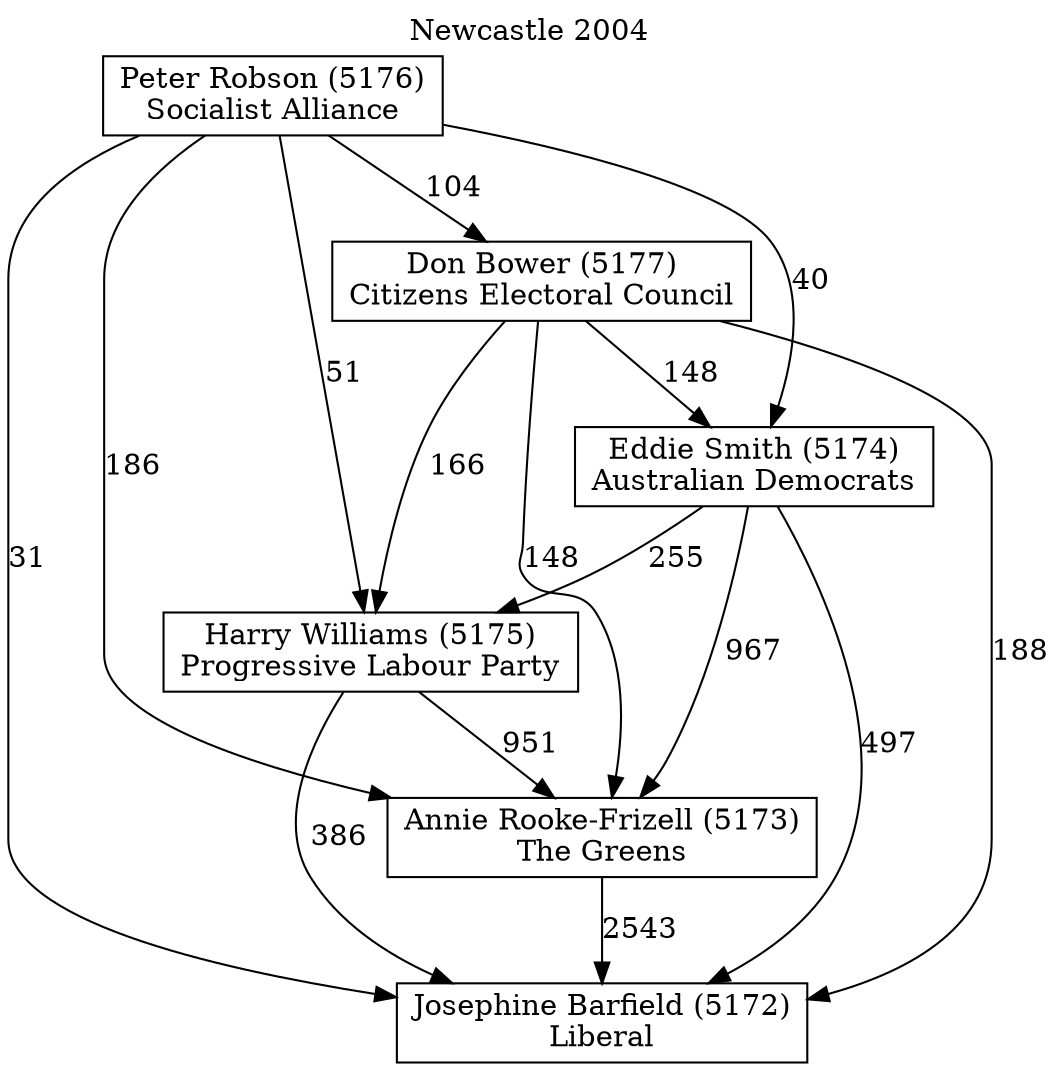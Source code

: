 // House preference flow
digraph "Josephine Barfield (5172)_Newcastle_2004" {
	graph [label="Newcastle 2004" labelloc=t mclimit=2]
	node [shape=box]
	"Josephine Barfield (5172)" [label="Josephine Barfield (5172)
Liberal"]
	"Annie Rooke-Frizell (5173)" [label="Annie Rooke-Frizell (5173)
The Greens"]
	"Harry Williams (5175)" [label="Harry Williams (5175)
Progressive Labour Party"]
	"Eddie Smith (5174)" [label="Eddie Smith (5174)
Australian Democrats"]
	"Don Bower (5177)" [label="Don Bower (5177)
Citizens Electoral Council"]
	"Peter Robson (5176)" [label="Peter Robson (5176)
Socialist Alliance"]
	"Annie Rooke-Frizell (5173)" -> "Josephine Barfield (5172)" [label=2543]
	"Harry Williams (5175)" -> "Annie Rooke-Frizell (5173)" [label=951]
	"Eddie Smith (5174)" -> "Harry Williams (5175)" [label=255]
	"Don Bower (5177)" -> "Eddie Smith (5174)" [label=148]
	"Peter Robson (5176)" -> "Don Bower (5177)" [label=104]
	"Harry Williams (5175)" -> "Josephine Barfield (5172)" [label=386]
	"Eddie Smith (5174)" -> "Josephine Barfield (5172)" [label=497]
	"Don Bower (5177)" -> "Josephine Barfield (5172)" [label=188]
	"Peter Robson (5176)" -> "Josephine Barfield (5172)" [label=31]
	"Peter Robson (5176)" -> "Eddie Smith (5174)" [label=40]
	"Don Bower (5177)" -> "Harry Williams (5175)" [label=166]
	"Peter Robson (5176)" -> "Harry Williams (5175)" [label=51]
	"Eddie Smith (5174)" -> "Annie Rooke-Frizell (5173)" [label=967]
	"Don Bower (5177)" -> "Annie Rooke-Frizell (5173)" [label=148]
	"Peter Robson (5176)" -> "Annie Rooke-Frizell (5173)" [label=186]
}
